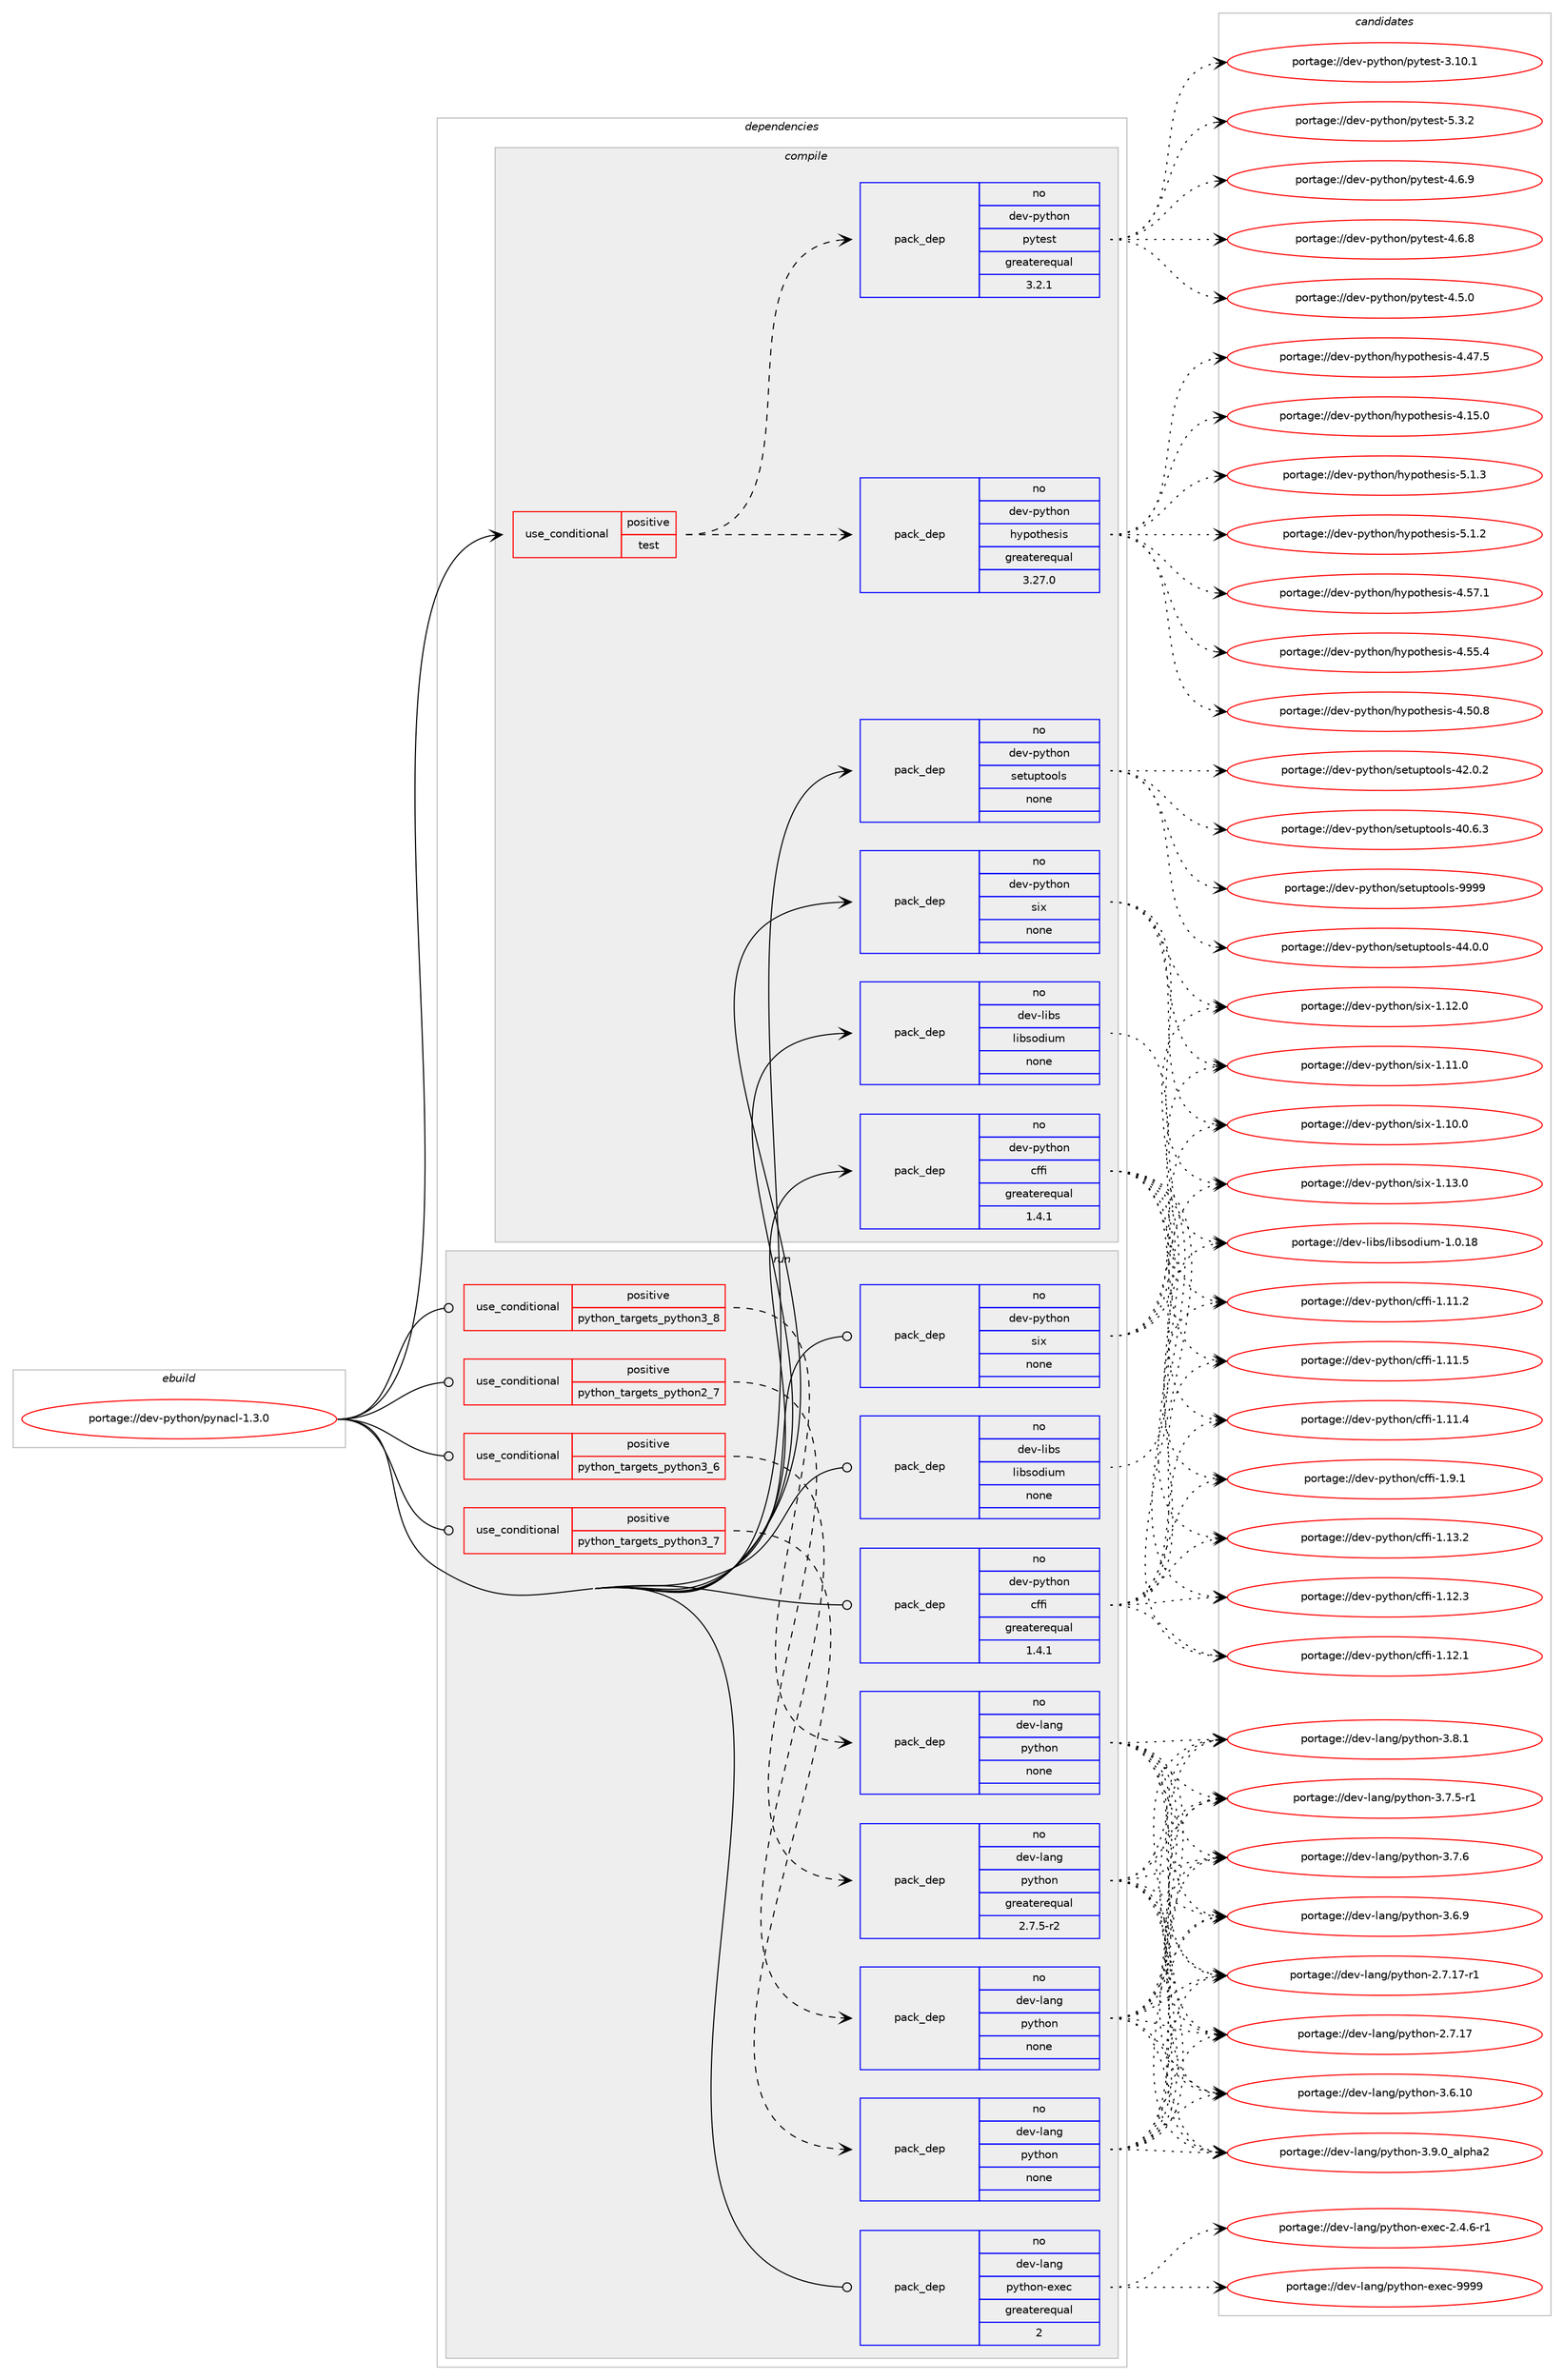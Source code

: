 digraph prolog {

# *************
# Graph options
# *************

newrank=true;
concentrate=true;
compound=true;
graph [rankdir=LR,fontname=Helvetica,fontsize=10,ranksep=1.5];#, ranksep=2.5, nodesep=0.2];
edge  [arrowhead=vee];
node  [fontname=Helvetica,fontsize=10];

# **********
# The ebuild
# **********

subgraph cluster_leftcol {
color=gray;
label=<<i>ebuild</i>>;
id [label="portage://dev-python/pynacl-1.3.0", color=red, width=4, href="../dev-python/pynacl-1.3.0.svg"];
}

# ****************
# The dependencies
# ****************

subgraph cluster_midcol {
color=gray;
label=<<i>dependencies</i>>;
subgraph cluster_compile {
fillcolor="#eeeeee";
style=filled;
label=<<i>compile</i>>;
subgraph cond109029 {
dependency436688 [label=<<TABLE BORDER="0" CELLBORDER="1" CELLSPACING="0" CELLPADDING="4"><TR><TD ROWSPAN="3" CELLPADDING="10">use_conditional</TD></TR><TR><TD>positive</TD></TR><TR><TD>test</TD></TR></TABLE>>, shape=none, color=red];
subgraph pack322726 {
dependency436689 [label=<<TABLE BORDER="0" CELLBORDER="1" CELLSPACING="0" CELLPADDING="4" WIDTH="220"><TR><TD ROWSPAN="6" CELLPADDING="30">pack_dep</TD></TR><TR><TD WIDTH="110">no</TD></TR><TR><TD>dev-python</TD></TR><TR><TD>hypothesis</TD></TR><TR><TD>greaterequal</TD></TR><TR><TD>3.27.0</TD></TR></TABLE>>, shape=none, color=blue];
}
dependency436688:e -> dependency436689:w [weight=20,style="dashed",arrowhead="vee"];
subgraph pack322727 {
dependency436690 [label=<<TABLE BORDER="0" CELLBORDER="1" CELLSPACING="0" CELLPADDING="4" WIDTH="220"><TR><TD ROWSPAN="6" CELLPADDING="30">pack_dep</TD></TR><TR><TD WIDTH="110">no</TD></TR><TR><TD>dev-python</TD></TR><TR><TD>pytest</TD></TR><TR><TD>greaterequal</TD></TR><TR><TD>3.2.1</TD></TR></TABLE>>, shape=none, color=blue];
}
dependency436688:e -> dependency436690:w [weight=20,style="dashed",arrowhead="vee"];
}
id:e -> dependency436688:w [weight=20,style="solid",arrowhead="vee"];
subgraph pack322728 {
dependency436691 [label=<<TABLE BORDER="0" CELLBORDER="1" CELLSPACING="0" CELLPADDING="4" WIDTH="220"><TR><TD ROWSPAN="6" CELLPADDING="30">pack_dep</TD></TR><TR><TD WIDTH="110">no</TD></TR><TR><TD>dev-libs</TD></TR><TR><TD>libsodium</TD></TR><TR><TD>none</TD></TR><TR><TD></TD></TR></TABLE>>, shape=none, color=blue];
}
id:e -> dependency436691:w [weight=20,style="solid",arrowhead="vee"];
subgraph pack322729 {
dependency436692 [label=<<TABLE BORDER="0" CELLBORDER="1" CELLSPACING="0" CELLPADDING="4" WIDTH="220"><TR><TD ROWSPAN="6" CELLPADDING="30">pack_dep</TD></TR><TR><TD WIDTH="110">no</TD></TR><TR><TD>dev-python</TD></TR><TR><TD>cffi</TD></TR><TR><TD>greaterequal</TD></TR><TR><TD>1.4.1</TD></TR></TABLE>>, shape=none, color=blue];
}
id:e -> dependency436692:w [weight=20,style="solid",arrowhead="vee"];
subgraph pack322730 {
dependency436693 [label=<<TABLE BORDER="0" CELLBORDER="1" CELLSPACING="0" CELLPADDING="4" WIDTH="220"><TR><TD ROWSPAN="6" CELLPADDING="30">pack_dep</TD></TR><TR><TD WIDTH="110">no</TD></TR><TR><TD>dev-python</TD></TR><TR><TD>setuptools</TD></TR><TR><TD>none</TD></TR><TR><TD></TD></TR></TABLE>>, shape=none, color=blue];
}
id:e -> dependency436693:w [weight=20,style="solid",arrowhead="vee"];
subgraph pack322731 {
dependency436694 [label=<<TABLE BORDER="0" CELLBORDER="1" CELLSPACING="0" CELLPADDING="4" WIDTH="220"><TR><TD ROWSPAN="6" CELLPADDING="30">pack_dep</TD></TR><TR><TD WIDTH="110">no</TD></TR><TR><TD>dev-python</TD></TR><TR><TD>six</TD></TR><TR><TD>none</TD></TR><TR><TD></TD></TR></TABLE>>, shape=none, color=blue];
}
id:e -> dependency436694:w [weight=20,style="solid",arrowhead="vee"];
}
subgraph cluster_compileandrun {
fillcolor="#eeeeee";
style=filled;
label=<<i>compile and run</i>>;
}
subgraph cluster_run {
fillcolor="#eeeeee";
style=filled;
label=<<i>run</i>>;
subgraph cond109030 {
dependency436695 [label=<<TABLE BORDER="0" CELLBORDER="1" CELLSPACING="0" CELLPADDING="4"><TR><TD ROWSPAN="3" CELLPADDING="10">use_conditional</TD></TR><TR><TD>positive</TD></TR><TR><TD>python_targets_python2_7</TD></TR></TABLE>>, shape=none, color=red];
subgraph pack322732 {
dependency436696 [label=<<TABLE BORDER="0" CELLBORDER="1" CELLSPACING="0" CELLPADDING="4" WIDTH="220"><TR><TD ROWSPAN="6" CELLPADDING="30">pack_dep</TD></TR><TR><TD WIDTH="110">no</TD></TR><TR><TD>dev-lang</TD></TR><TR><TD>python</TD></TR><TR><TD>greaterequal</TD></TR><TR><TD>2.7.5-r2</TD></TR></TABLE>>, shape=none, color=blue];
}
dependency436695:e -> dependency436696:w [weight=20,style="dashed",arrowhead="vee"];
}
id:e -> dependency436695:w [weight=20,style="solid",arrowhead="odot"];
subgraph cond109031 {
dependency436697 [label=<<TABLE BORDER="0" CELLBORDER="1" CELLSPACING="0" CELLPADDING="4"><TR><TD ROWSPAN="3" CELLPADDING="10">use_conditional</TD></TR><TR><TD>positive</TD></TR><TR><TD>python_targets_python3_6</TD></TR></TABLE>>, shape=none, color=red];
subgraph pack322733 {
dependency436698 [label=<<TABLE BORDER="0" CELLBORDER="1" CELLSPACING="0" CELLPADDING="4" WIDTH="220"><TR><TD ROWSPAN="6" CELLPADDING="30">pack_dep</TD></TR><TR><TD WIDTH="110">no</TD></TR><TR><TD>dev-lang</TD></TR><TR><TD>python</TD></TR><TR><TD>none</TD></TR><TR><TD></TD></TR></TABLE>>, shape=none, color=blue];
}
dependency436697:e -> dependency436698:w [weight=20,style="dashed",arrowhead="vee"];
}
id:e -> dependency436697:w [weight=20,style="solid",arrowhead="odot"];
subgraph cond109032 {
dependency436699 [label=<<TABLE BORDER="0" CELLBORDER="1" CELLSPACING="0" CELLPADDING="4"><TR><TD ROWSPAN="3" CELLPADDING="10">use_conditional</TD></TR><TR><TD>positive</TD></TR><TR><TD>python_targets_python3_7</TD></TR></TABLE>>, shape=none, color=red];
subgraph pack322734 {
dependency436700 [label=<<TABLE BORDER="0" CELLBORDER="1" CELLSPACING="0" CELLPADDING="4" WIDTH="220"><TR><TD ROWSPAN="6" CELLPADDING="30">pack_dep</TD></TR><TR><TD WIDTH="110">no</TD></TR><TR><TD>dev-lang</TD></TR><TR><TD>python</TD></TR><TR><TD>none</TD></TR><TR><TD></TD></TR></TABLE>>, shape=none, color=blue];
}
dependency436699:e -> dependency436700:w [weight=20,style="dashed",arrowhead="vee"];
}
id:e -> dependency436699:w [weight=20,style="solid",arrowhead="odot"];
subgraph cond109033 {
dependency436701 [label=<<TABLE BORDER="0" CELLBORDER="1" CELLSPACING="0" CELLPADDING="4"><TR><TD ROWSPAN="3" CELLPADDING="10">use_conditional</TD></TR><TR><TD>positive</TD></TR><TR><TD>python_targets_python3_8</TD></TR></TABLE>>, shape=none, color=red];
subgraph pack322735 {
dependency436702 [label=<<TABLE BORDER="0" CELLBORDER="1" CELLSPACING="0" CELLPADDING="4" WIDTH="220"><TR><TD ROWSPAN="6" CELLPADDING="30">pack_dep</TD></TR><TR><TD WIDTH="110">no</TD></TR><TR><TD>dev-lang</TD></TR><TR><TD>python</TD></TR><TR><TD>none</TD></TR><TR><TD></TD></TR></TABLE>>, shape=none, color=blue];
}
dependency436701:e -> dependency436702:w [weight=20,style="dashed",arrowhead="vee"];
}
id:e -> dependency436701:w [weight=20,style="solid",arrowhead="odot"];
subgraph pack322736 {
dependency436703 [label=<<TABLE BORDER="0" CELLBORDER="1" CELLSPACING="0" CELLPADDING="4" WIDTH="220"><TR><TD ROWSPAN="6" CELLPADDING="30">pack_dep</TD></TR><TR><TD WIDTH="110">no</TD></TR><TR><TD>dev-lang</TD></TR><TR><TD>python-exec</TD></TR><TR><TD>greaterequal</TD></TR><TR><TD>2</TD></TR></TABLE>>, shape=none, color=blue];
}
id:e -> dependency436703:w [weight=20,style="solid",arrowhead="odot"];
subgraph pack322737 {
dependency436704 [label=<<TABLE BORDER="0" CELLBORDER="1" CELLSPACING="0" CELLPADDING="4" WIDTH="220"><TR><TD ROWSPAN="6" CELLPADDING="30">pack_dep</TD></TR><TR><TD WIDTH="110">no</TD></TR><TR><TD>dev-libs</TD></TR><TR><TD>libsodium</TD></TR><TR><TD>none</TD></TR><TR><TD></TD></TR></TABLE>>, shape=none, color=blue];
}
id:e -> dependency436704:w [weight=20,style="solid",arrowhead="odot"];
subgraph pack322738 {
dependency436705 [label=<<TABLE BORDER="0" CELLBORDER="1" CELLSPACING="0" CELLPADDING="4" WIDTH="220"><TR><TD ROWSPAN="6" CELLPADDING="30">pack_dep</TD></TR><TR><TD WIDTH="110">no</TD></TR><TR><TD>dev-python</TD></TR><TR><TD>cffi</TD></TR><TR><TD>greaterequal</TD></TR><TR><TD>1.4.1</TD></TR></TABLE>>, shape=none, color=blue];
}
id:e -> dependency436705:w [weight=20,style="solid",arrowhead="odot"];
subgraph pack322739 {
dependency436706 [label=<<TABLE BORDER="0" CELLBORDER="1" CELLSPACING="0" CELLPADDING="4" WIDTH="220"><TR><TD ROWSPAN="6" CELLPADDING="30">pack_dep</TD></TR><TR><TD WIDTH="110">no</TD></TR><TR><TD>dev-python</TD></TR><TR><TD>six</TD></TR><TR><TD>none</TD></TR><TR><TD></TD></TR></TABLE>>, shape=none, color=blue];
}
id:e -> dependency436706:w [weight=20,style="solid",arrowhead="odot"];
}
}

# **************
# The candidates
# **************

subgraph cluster_choices {
rank=same;
color=gray;
label=<<i>candidates</i>>;

subgraph choice322726 {
color=black;
nodesep=1;
choice1001011184511212111610411111047104121112111116104101115105115455346494651 [label="portage://dev-python/hypothesis-5.1.3", color=red, width=4,href="../dev-python/hypothesis-5.1.3.svg"];
choice1001011184511212111610411111047104121112111116104101115105115455346494650 [label="portage://dev-python/hypothesis-5.1.2", color=red, width=4,href="../dev-python/hypothesis-5.1.2.svg"];
choice100101118451121211161041111104710412111211111610410111510511545524653554649 [label="portage://dev-python/hypothesis-4.57.1", color=red, width=4,href="../dev-python/hypothesis-4.57.1.svg"];
choice100101118451121211161041111104710412111211111610410111510511545524653534652 [label="portage://dev-python/hypothesis-4.55.4", color=red, width=4,href="../dev-python/hypothesis-4.55.4.svg"];
choice100101118451121211161041111104710412111211111610410111510511545524653484656 [label="portage://dev-python/hypothesis-4.50.8", color=red, width=4,href="../dev-python/hypothesis-4.50.8.svg"];
choice100101118451121211161041111104710412111211111610410111510511545524652554653 [label="portage://dev-python/hypothesis-4.47.5", color=red, width=4,href="../dev-python/hypothesis-4.47.5.svg"];
choice100101118451121211161041111104710412111211111610410111510511545524649534648 [label="portage://dev-python/hypothesis-4.15.0", color=red, width=4,href="../dev-python/hypothesis-4.15.0.svg"];
dependency436689:e -> choice1001011184511212111610411111047104121112111116104101115105115455346494651:w [style=dotted,weight="100"];
dependency436689:e -> choice1001011184511212111610411111047104121112111116104101115105115455346494650:w [style=dotted,weight="100"];
dependency436689:e -> choice100101118451121211161041111104710412111211111610410111510511545524653554649:w [style=dotted,weight="100"];
dependency436689:e -> choice100101118451121211161041111104710412111211111610410111510511545524653534652:w [style=dotted,weight="100"];
dependency436689:e -> choice100101118451121211161041111104710412111211111610410111510511545524653484656:w [style=dotted,weight="100"];
dependency436689:e -> choice100101118451121211161041111104710412111211111610410111510511545524652554653:w [style=dotted,weight="100"];
dependency436689:e -> choice100101118451121211161041111104710412111211111610410111510511545524649534648:w [style=dotted,weight="100"];
}
subgraph choice322727 {
color=black;
nodesep=1;
choice1001011184511212111610411111047112121116101115116455346514650 [label="portage://dev-python/pytest-5.3.2", color=red, width=4,href="../dev-python/pytest-5.3.2.svg"];
choice1001011184511212111610411111047112121116101115116455246544657 [label="portage://dev-python/pytest-4.6.9", color=red, width=4,href="../dev-python/pytest-4.6.9.svg"];
choice1001011184511212111610411111047112121116101115116455246544656 [label="portage://dev-python/pytest-4.6.8", color=red, width=4,href="../dev-python/pytest-4.6.8.svg"];
choice1001011184511212111610411111047112121116101115116455246534648 [label="portage://dev-python/pytest-4.5.0", color=red, width=4,href="../dev-python/pytest-4.5.0.svg"];
choice100101118451121211161041111104711212111610111511645514649484649 [label="portage://dev-python/pytest-3.10.1", color=red, width=4,href="../dev-python/pytest-3.10.1.svg"];
dependency436690:e -> choice1001011184511212111610411111047112121116101115116455346514650:w [style=dotted,weight="100"];
dependency436690:e -> choice1001011184511212111610411111047112121116101115116455246544657:w [style=dotted,weight="100"];
dependency436690:e -> choice1001011184511212111610411111047112121116101115116455246544656:w [style=dotted,weight="100"];
dependency436690:e -> choice1001011184511212111610411111047112121116101115116455246534648:w [style=dotted,weight="100"];
dependency436690:e -> choice100101118451121211161041111104711212111610111511645514649484649:w [style=dotted,weight="100"];
}
subgraph choice322728 {
color=black;
nodesep=1;
choice1001011184510810598115471081059811511110010511710945494648464956 [label="portage://dev-libs/libsodium-1.0.18", color=red, width=4,href="../dev-libs/libsodium-1.0.18.svg"];
dependency436691:e -> choice1001011184510810598115471081059811511110010511710945494648464956:w [style=dotted,weight="100"];
}
subgraph choice322729 {
color=black;
nodesep=1;
choice100101118451121211161041111104799102102105454946574649 [label="portage://dev-python/cffi-1.9.1", color=red, width=4,href="../dev-python/cffi-1.9.1.svg"];
choice10010111845112121116104111110479910210210545494649514650 [label="portage://dev-python/cffi-1.13.2", color=red, width=4,href="../dev-python/cffi-1.13.2.svg"];
choice10010111845112121116104111110479910210210545494649504651 [label="portage://dev-python/cffi-1.12.3", color=red, width=4,href="../dev-python/cffi-1.12.3.svg"];
choice10010111845112121116104111110479910210210545494649504649 [label="portage://dev-python/cffi-1.12.1", color=red, width=4,href="../dev-python/cffi-1.12.1.svg"];
choice10010111845112121116104111110479910210210545494649494653 [label="portage://dev-python/cffi-1.11.5", color=red, width=4,href="../dev-python/cffi-1.11.5.svg"];
choice10010111845112121116104111110479910210210545494649494652 [label="portage://dev-python/cffi-1.11.4", color=red, width=4,href="../dev-python/cffi-1.11.4.svg"];
choice10010111845112121116104111110479910210210545494649494650 [label="portage://dev-python/cffi-1.11.2", color=red, width=4,href="../dev-python/cffi-1.11.2.svg"];
dependency436692:e -> choice100101118451121211161041111104799102102105454946574649:w [style=dotted,weight="100"];
dependency436692:e -> choice10010111845112121116104111110479910210210545494649514650:w [style=dotted,weight="100"];
dependency436692:e -> choice10010111845112121116104111110479910210210545494649504651:w [style=dotted,weight="100"];
dependency436692:e -> choice10010111845112121116104111110479910210210545494649504649:w [style=dotted,weight="100"];
dependency436692:e -> choice10010111845112121116104111110479910210210545494649494653:w [style=dotted,weight="100"];
dependency436692:e -> choice10010111845112121116104111110479910210210545494649494652:w [style=dotted,weight="100"];
dependency436692:e -> choice10010111845112121116104111110479910210210545494649494650:w [style=dotted,weight="100"];
}
subgraph choice322730 {
color=black;
nodesep=1;
choice10010111845112121116104111110471151011161171121161111111081154557575757 [label="portage://dev-python/setuptools-9999", color=red, width=4,href="../dev-python/setuptools-9999.svg"];
choice100101118451121211161041111104711510111611711211611111110811545525246484648 [label="portage://dev-python/setuptools-44.0.0", color=red, width=4,href="../dev-python/setuptools-44.0.0.svg"];
choice100101118451121211161041111104711510111611711211611111110811545525046484650 [label="portage://dev-python/setuptools-42.0.2", color=red, width=4,href="../dev-python/setuptools-42.0.2.svg"];
choice100101118451121211161041111104711510111611711211611111110811545524846544651 [label="portage://dev-python/setuptools-40.6.3", color=red, width=4,href="../dev-python/setuptools-40.6.3.svg"];
dependency436693:e -> choice10010111845112121116104111110471151011161171121161111111081154557575757:w [style=dotted,weight="100"];
dependency436693:e -> choice100101118451121211161041111104711510111611711211611111110811545525246484648:w [style=dotted,weight="100"];
dependency436693:e -> choice100101118451121211161041111104711510111611711211611111110811545525046484650:w [style=dotted,weight="100"];
dependency436693:e -> choice100101118451121211161041111104711510111611711211611111110811545524846544651:w [style=dotted,weight="100"];
}
subgraph choice322731 {
color=black;
nodesep=1;
choice100101118451121211161041111104711510512045494649514648 [label="portage://dev-python/six-1.13.0", color=red, width=4,href="../dev-python/six-1.13.0.svg"];
choice100101118451121211161041111104711510512045494649504648 [label="portage://dev-python/six-1.12.0", color=red, width=4,href="../dev-python/six-1.12.0.svg"];
choice100101118451121211161041111104711510512045494649494648 [label="portage://dev-python/six-1.11.0", color=red, width=4,href="../dev-python/six-1.11.0.svg"];
choice100101118451121211161041111104711510512045494649484648 [label="portage://dev-python/six-1.10.0", color=red, width=4,href="../dev-python/six-1.10.0.svg"];
dependency436694:e -> choice100101118451121211161041111104711510512045494649514648:w [style=dotted,weight="100"];
dependency436694:e -> choice100101118451121211161041111104711510512045494649504648:w [style=dotted,weight="100"];
dependency436694:e -> choice100101118451121211161041111104711510512045494649494648:w [style=dotted,weight="100"];
dependency436694:e -> choice100101118451121211161041111104711510512045494649484648:w [style=dotted,weight="100"];
}
subgraph choice322732 {
color=black;
nodesep=1;
choice10010111845108971101034711212111610411111045514657464895971081121049750 [label="portage://dev-lang/python-3.9.0_alpha2", color=red, width=4,href="../dev-lang/python-3.9.0_alpha2.svg"];
choice100101118451089711010347112121116104111110455146564649 [label="portage://dev-lang/python-3.8.1", color=red, width=4,href="../dev-lang/python-3.8.1.svg"];
choice100101118451089711010347112121116104111110455146554654 [label="portage://dev-lang/python-3.7.6", color=red, width=4,href="../dev-lang/python-3.7.6.svg"];
choice1001011184510897110103471121211161041111104551465546534511449 [label="portage://dev-lang/python-3.7.5-r1", color=red, width=4,href="../dev-lang/python-3.7.5-r1.svg"];
choice100101118451089711010347112121116104111110455146544657 [label="portage://dev-lang/python-3.6.9", color=red, width=4,href="../dev-lang/python-3.6.9.svg"];
choice10010111845108971101034711212111610411111045514654464948 [label="portage://dev-lang/python-3.6.10", color=red, width=4,href="../dev-lang/python-3.6.10.svg"];
choice100101118451089711010347112121116104111110455046554649554511449 [label="portage://dev-lang/python-2.7.17-r1", color=red, width=4,href="../dev-lang/python-2.7.17-r1.svg"];
choice10010111845108971101034711212111610411111045504655464955 [label="portage://dev-lang/python-2.7.17", color=red, width=4,href="../dev-lang/python-2.7.17.svg"];
dependency436696:e -> choice10010111845108971101034711212111610411111045514657464895971081121049750:w [style=dotted,weight="100"];
dependency436696:e -> choice100101118451089711010347112121116104111110455146564649:w [style=dotted,weight="100"];
dependency436696:e -> choice100101118451089711010347112121116104111110455146554654:w [style=dotted,weight="100"];
dependency436696:e -> choice1001011184510897110103471121211161041111104551465546534511449:w [style=dotted,weight="100"];
dependency436696:e -> choice100101118451089711010347112121116104111110455146544657:w [style=dotted,weight="100"];
dependency436696:e -> choice10010111845108971101034711212111610411111045514654464948:w [style=dotted,weight="100"];
dependency436696:e -> choice100101118451089711010347112121116104111110455046554649554511449:w [style=dotted,weight="100"];
dependency436696:e -> choice10010111845108971101034711212111610411111045504655464955:w [style=dotted,weight="100"];
}
subgraph choice322733 {
color=black;
nodesep=1;
choice10010111845108971101034711212111610411111045514657464895971081121049750 [label="portage://dev-lang/python-3.9.0_alpha2", color=red, width=4,href="../dev-lang/python-3.9.0_alpha2.svg"];
choice100101118451089711010347112121116104111110455146564649 [label="portage://dev-lang/python-3.8.1", color=red, width=4,href="../dev-lang/python-3.8.1.svg"];
choice100101118451089711010347112121116104111110455146554654 [label="portage://dev-lang/python-3.7.6", color=red, width=4,href="../dev-lang/python-3.7.6.svg"];
choice1001011184510897110103471121211161041111104551465546534511449 [label="portage://dev-lang/python-3.7.5-r1", color=red, width=4,href="../dev-lang/python-3.7.5-r1.svg"];
choice100101118451089711010347112121116104111110455146544657 [label="portage://dev-lang/python-3.6.9", color=red, width=4,href="../dev-lang/python-3.6.9.svg"];
choice10010111845108971101034711212111610411111045514654464948 [label="portage://dev-lang/python-3.6.10", color=red, width=4,href="../dev-lang/python-3.6.10.svg"];
choice100101118451089711010347112121116104111110455046554649554511449 [label="portage://dev-lang/python-2.7.17-r1", color=red, width=4,href="../dev-lang/python-2.7.17-r1.svg"];
choice10010111845108971101034711212111610411111045504655464955 [label="portage://dev-lang/python-2.7.17", color=red, width=4,href="../dev-lang/python-2.7.17.svg"];
dependency436698:e -> choice10010111845108971101034711212111610411111045514657464895971081121049750:w [style=dotted,weight="100"];
dependency436698:e -> choice100101118451089711010347112121116104111110455146564649:w [style=dotted,weight="100"];
dependency436698:e -> choice100101118451089711010347112121116104111110455146554654:w [style=dotted,weight="100"];
dependency436698:e -> choice1001011184510897110103471121211161041111104551465546534511449:w [style=dotted,weight="100"];
dependency436698:e -> choice100101118451089711010347112121116104111110455146544657:w [style=dotted,weight="100"];
dependency436698:e -> choice10010111845108971101034711212111610411111045514654464948:w [style=dotted,weight="100"];
dependency436698:e -> choice100101118451089711010347112121116104111110455046554649554511449:w [style=dotted,weight="100"];
dependency436698:e -> choice10010111845108971101034711212111610411111045504655464955:w [style=dotted,weight="100"];
}
subgraph choice322734 {
color=black;
nodesep=1;
choice10010111845108971101034711212111610411111045514657464895971081121049750 [label="portage://dev-lang/python-3.9.0_alpha2", color=red, width=4,href="../dev-lang/python-3.9.0_alpha2.svg"];
choice100101118451089711010347112121116104111110455146564649 [label="portage://dev-lang/python-3.8.1", color=red, width=4,href="../dev-lang/python-3.8.1.svg"];
choice100101118451089711010347112121116104111110455146554654 [label="portage://dev-lang/python-3.7.6", color=red, width=4,href="../dev-lang/python-3.7.6.svg"];
choice1001011184510897110103471121211161041111104551465546534511449 [label="portage://dev-lang/python-3.7.5-r1", color=red, width=4,href="../dev-lang/python-3.7.5-r1.svg"];
choice100101118451089711010347112121116104111110455146544657 [label="portage://dev-lang/python-3.6.9", color=red, width=4,href="../dev-lang/python-3.6.9.svg"];
choice10010111845108971101034711212111610411111045514654464948 [label="portage://dev-lang/python-3.6.10", color=red, width=4,href="../dev-lang/python-3.6.10.svg"];
choice100101118451089711010347112121116104111110455046554649554511449 [label="portage://dev-lang/python-2.7.17-r1", color=red, width=4,href="../dev-lang/python-2.7.17-r1.svg"];
choice10010111845108971101034711212111610411111045504655464955 [label="portage://dev-lang/python-2.7.17", color=red, width=4,href="../dev-lang/python-2.7.17.svg"];
dependency436700:e -> choice10010111845108971101034711212111610411111045514657464895971081121049750:w [style=dotted,weight="100"];
dependency436700:e -> choice100101118451089711010347112121116104111110455146564649:w [style=dotted,weight="100"];
dependency436700:e -> choice100101118451089711010347112121116104111110455146554654:w [style=dotted,weight="100"];
dependency436700:e -> choice1001011184510897110103471121211161041111104551465546534511449:w [style=dotted,weight="100"];
dependency436700:e -> choice100101118451089711010347112121116104111110455146544657:w [style=dotted,weight="100"];
dependency436700:e -> choice10010111845108971101034711212111610411111045514654464948:w [style=dotted,weight="100"];
dependency436700:e -> choice100101118451089711010347112121116104111110455046554649554511449:w [style=dotted,weight="100"];
dependency436700:e -> choice10010111845108971101034711212111610411111045504655464955:w [style=dotted,weight="100"];
}
subgraph choice322735 {
color=black;
nodesep=1;
choice10010111845108971101034711212111610411111045514657464895971081121049750 [label="portage://dev-lang/python-3.9.0_alpha2", color=red, width=4,href="../dev-lang/python-3.9.0_alpha2.svg"];
choice100101118451089711010347112121116104111110455146564649 [label="portage://dev-lang/python-3.8.1", color=red, width=4,href="../dev-lang/python-3.8.1.svg"];
choice100101118451089711010347112121116104111110455146554654 [label="portage://dev-lang/python-3.7.6", color=red, width=4,href="../dev-lang/python-3.7.6.svg"];
choice1001011184510897110103471121211161041111104551465546534511449 [label="portage://dev-lang/python-3.7.5-r1", color=red, width=4,href="../dev-lang/python-3.7.5-r1.svg"];
choice100101118451089711010347112121116104111110455146544657 [label="portage://dev-lang/python-3.6.9", color=red, width=4,href="../dev-lang/python-3.6.9.svg"];
choice10010111845108971101034711212111610411111045514654464948 [label="portage://dev-lang/python-3.6.10", color=red, width=4,href="../dev-lang/python-3.6.10.svg"];
choice100101118451089711010347112121116104111110455046554649554511449 [label="portage://dev-lang/python-2.7.17-r1", color=red, width=4,href="../dev-lang/python-2.7.17-r1.svg"];
choice10010111845108971101034711212111610411111045504655464955 [label="portage://dev-lang/python-2.7.17", color=red, width=4,href="../dev-lang/python-2.7.17.svg"];
dependency436702:e -> choice10010111845108971101034711212111610411111045514657464895971081121049750:w [style=dotted,weight="100"];
dependency436702:e -> choice100101118451089711010347112121116104111110455146564649:w [style=dotted,weight="100"];
dependency436702:e -> choice100101118451089711010347112121116104111110455146554654:w [style=dotted,weight="100"];
dependency436702:e -> choice1001011184510897110103471121211161041111104551465546534511449:w [style=dotted,weight="100"];
dependency436702:e -> choice100101118451089711010347112121116104111110455146544657:w [style=dotted,weight="100"];
dependency436702:e -> choice10010111845108971101034711212111610411111045514654464948:w [style=dotted,weight="100"];
dependency436702:e -> choice100101118451089711010347112121116104111110455046554649554511449:w [style=dotted,weight="100"];
dependency436702:e -> choice10010111845108971101034711212111610411111045504655464955:w [style=dotted,weight="100"];
}
subgraph choice322736 {
color=black;
nodesep=1;
choice10010111845108971101034711212111610411111045101120101994557575757 [label="portage://dev-lang/python-exec-9999", color=red, width=4,href="../dev-lang/python-exec-9999.svg"];
choice10010111845108971101034711212111610411111045101120101994550465246544511449 [label="portage://dev-lang/python-exec-2.4.6-r1", color=red, width=4,href="../dev-lang/python-exec-2.4.6-r1.svg"];
dependency436703:e -> choice10010111845108971101034711212111610411111045101120101994557575757:w [style=dotted,weight="100"];
dependency436703:e -> choice10010111845108971101034711212111610411111045101120101994550465246544511449:w [style=dotted,weight="100"];
}
subgraph choice322737 {
color=black;
nodesep=1;
choice1001011184510810598115471081059811511110010511710945494648464956 [label="portage://dev-libs/libsodium-1.0.18", color=red, width=4,href="../dev-libs/libsodium-1.0.18.svg"];
dependency436704:e -> choice1001011184510810598115471081059811511110010511710945494648464956:w [style=dotted,weight="100"];
}
subgraph choice322738 {
color=black;
nodesep=1;
choice100101118451121211161041111104799102102105454946574649 [label="portage://dev-python/cffi-1.9.1", color=red, width=4,href="../dev-python/cffi-1.9.1.svg"];
choice10010111845112121116104111110479910210210545494649514650 [label="portage://dev-python/cffi-1.13.2", color=red, width=4,href="../dev-python/cffi-1.13.2.svg"];
choice10010111845112121116104111110479910210210545494649504651 [label="portage://dev-python/cffi-1.12.3", color=red, width=4,href="../dev-python/cffi-1.12.3.svg"];
choice10010111845112121116104111110479910210210545494649504649 [label="portage://dev-python/cffi-1.12.1", color=red, width=4,href="../dev-python/cffi-1.12.1.svg"];
choice10010111845112121116104111110479910210210545494649494653 [label="portage://dev-python/cffi-1.11.5", color=red, width=4,href="../dev-python/cffi-1.11.5.svg"];
choice10010111845112121116104111110479910210210545494649494652 [label="portage://dev-python/cffi-1.11.4", color=red, width=4,href="../dev-python/cffi-1.11.4.svg"];
choice10010111845112121116104111110479910210210545494649494650 [label="portage://dev-python/cffi-1.11.2", color=red, width=4,href="../dev-python/cffi-1.11.2.svg"];
dependency436705:e -> choice100101118451121211161041111104799102102105454946574649:w [style=dotted,weight="100"];
dependency436705:e -> choice10010111845112121116104111110479910210210545494649514650:w [style=dotted,weight="100"];
dependency436705:e -> choice10010111845112121116104111110479910210210545494649504651:w [style=dotted,weight="100"];
dependency436705:e -> choice10010111845112121116104111110479910210210545494649504649:w [style=dotted,weight="100"];
dependency436705:e -> choice10010111845112121116104111110479910210210545494649494653:w [style=dotted,weight="100"];
dependency436705:e -> choice10010111845112121116104111110479910210210545494649494652:w [style=dotted,weight="100"];
dependency436705:e -> choice10010111845112121116104111110479910210210545494649494650:w [style=dotted,weight="100"];
}
subgraph choice322739 {
color=black;
nodesep=1;
choice100101118451121211161041111104711510512045494649514648 [label="portage://dev-python/six-1.13.0", color=red, width=4,href="../dev-python/six-1.13.0.svg"];
choice100101118451121211161041111104711510512045494649504648 [label="portage://dev-python/six-1.12.0", color=red, width=4,href="../dev-python/six-1.12.0.svg"];
choice100101118451121211161041111104711510512045494649494648 [label="portage://dev-python/six-1.11.0", color=red, width=4,href="../dev-python/six-1.11.0.svg"];
choice100101118451121211161041111104711510512045494649484648 [label="portage://dev-python/six-1.10.0", color=red, width=4,href="../dev-python/six-1.10.0.svg"];
dependency436706:e -> choice100101118451121211161041111104711510512045494649514648:w [style=dotted,weight="100"];
dependency436706:e -> choice100101118451121211161041111104711510512045494649504648:w [style=dotted,weight="100"];
dependency436706:e -> choice100101118451121211161041111104711510512045494649494648:w [style=dotted,weight="100"];
dependency436706:e -> choice100101118451121211161041111104711510512045494649484648:w [style=dotted,weight="100"];
}
}

}
